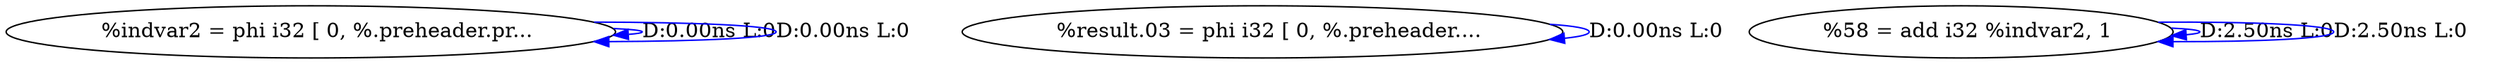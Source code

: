 digraph {
Node0x2bd8880[label="  %indvar2 = phi i32 [ 0, %.preheader.pr..."];
Node0x2bd8880 -> Node0x2bd8880[label="D:0.00ns L:0",color=blue];
Node0x2bd8880 -> Node0x2bd8880[label="D:0.00ns L:0",color=blue];
Node0x2bd8960[label="  %result.03 = phi i32 [ 0, %.preheader...."];
Node0x2bd8960 -> Node0x2bd8960[label="D:0.00ns L:0",color=blue];
Node0x2bd8a40[label="  %58 = add i32 %indvar2, 1"];
Node0x2bd8a40 -> Node0x2bd8a40[label="D:2.50ns L:0",color=blue];
Node0x2bd8a40 -> Node0x2bd8a40[label="D:2.50ns L:0",color=blue];
}
